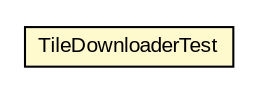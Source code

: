 #!/usr/local/bin/dot
#
# Class diagram 
# Generated by UMLGraph version R5_6-24-gf6e263 (http://www.umlgraph.org/)
#

digraph G {
	edge [fontname="arial",fontsize=10,labelfontname="arial",labelfontsize=10];
	node [fontname="arial",fontsize=10,shape=plaintext];
	nodesep=0.25;
	ranksep=0.5;
	// org.osmdroid.tileprovider.modules.TileDownloaderTest
	c308216 [label=<<table title="org.osmdroid.tileprovider.modules.TileDownloaderTest" border="0" cellborder="1" cellspacing="0" cellpadding="2" port="p" bgcolor="lemonChiffon" href="./TileDownloaderTest.html">
		<tr><td><table border="0" cellspacing="0" cellpadding="1">
<tr><td align="center" balign="center"> TileDownloaderTest </td></tr>
		</table></td></tr>
		</table>>, URL="./TileDownloaderTest.html", fontname="arial", fontcolor="black", fontsize=10.0];
}

